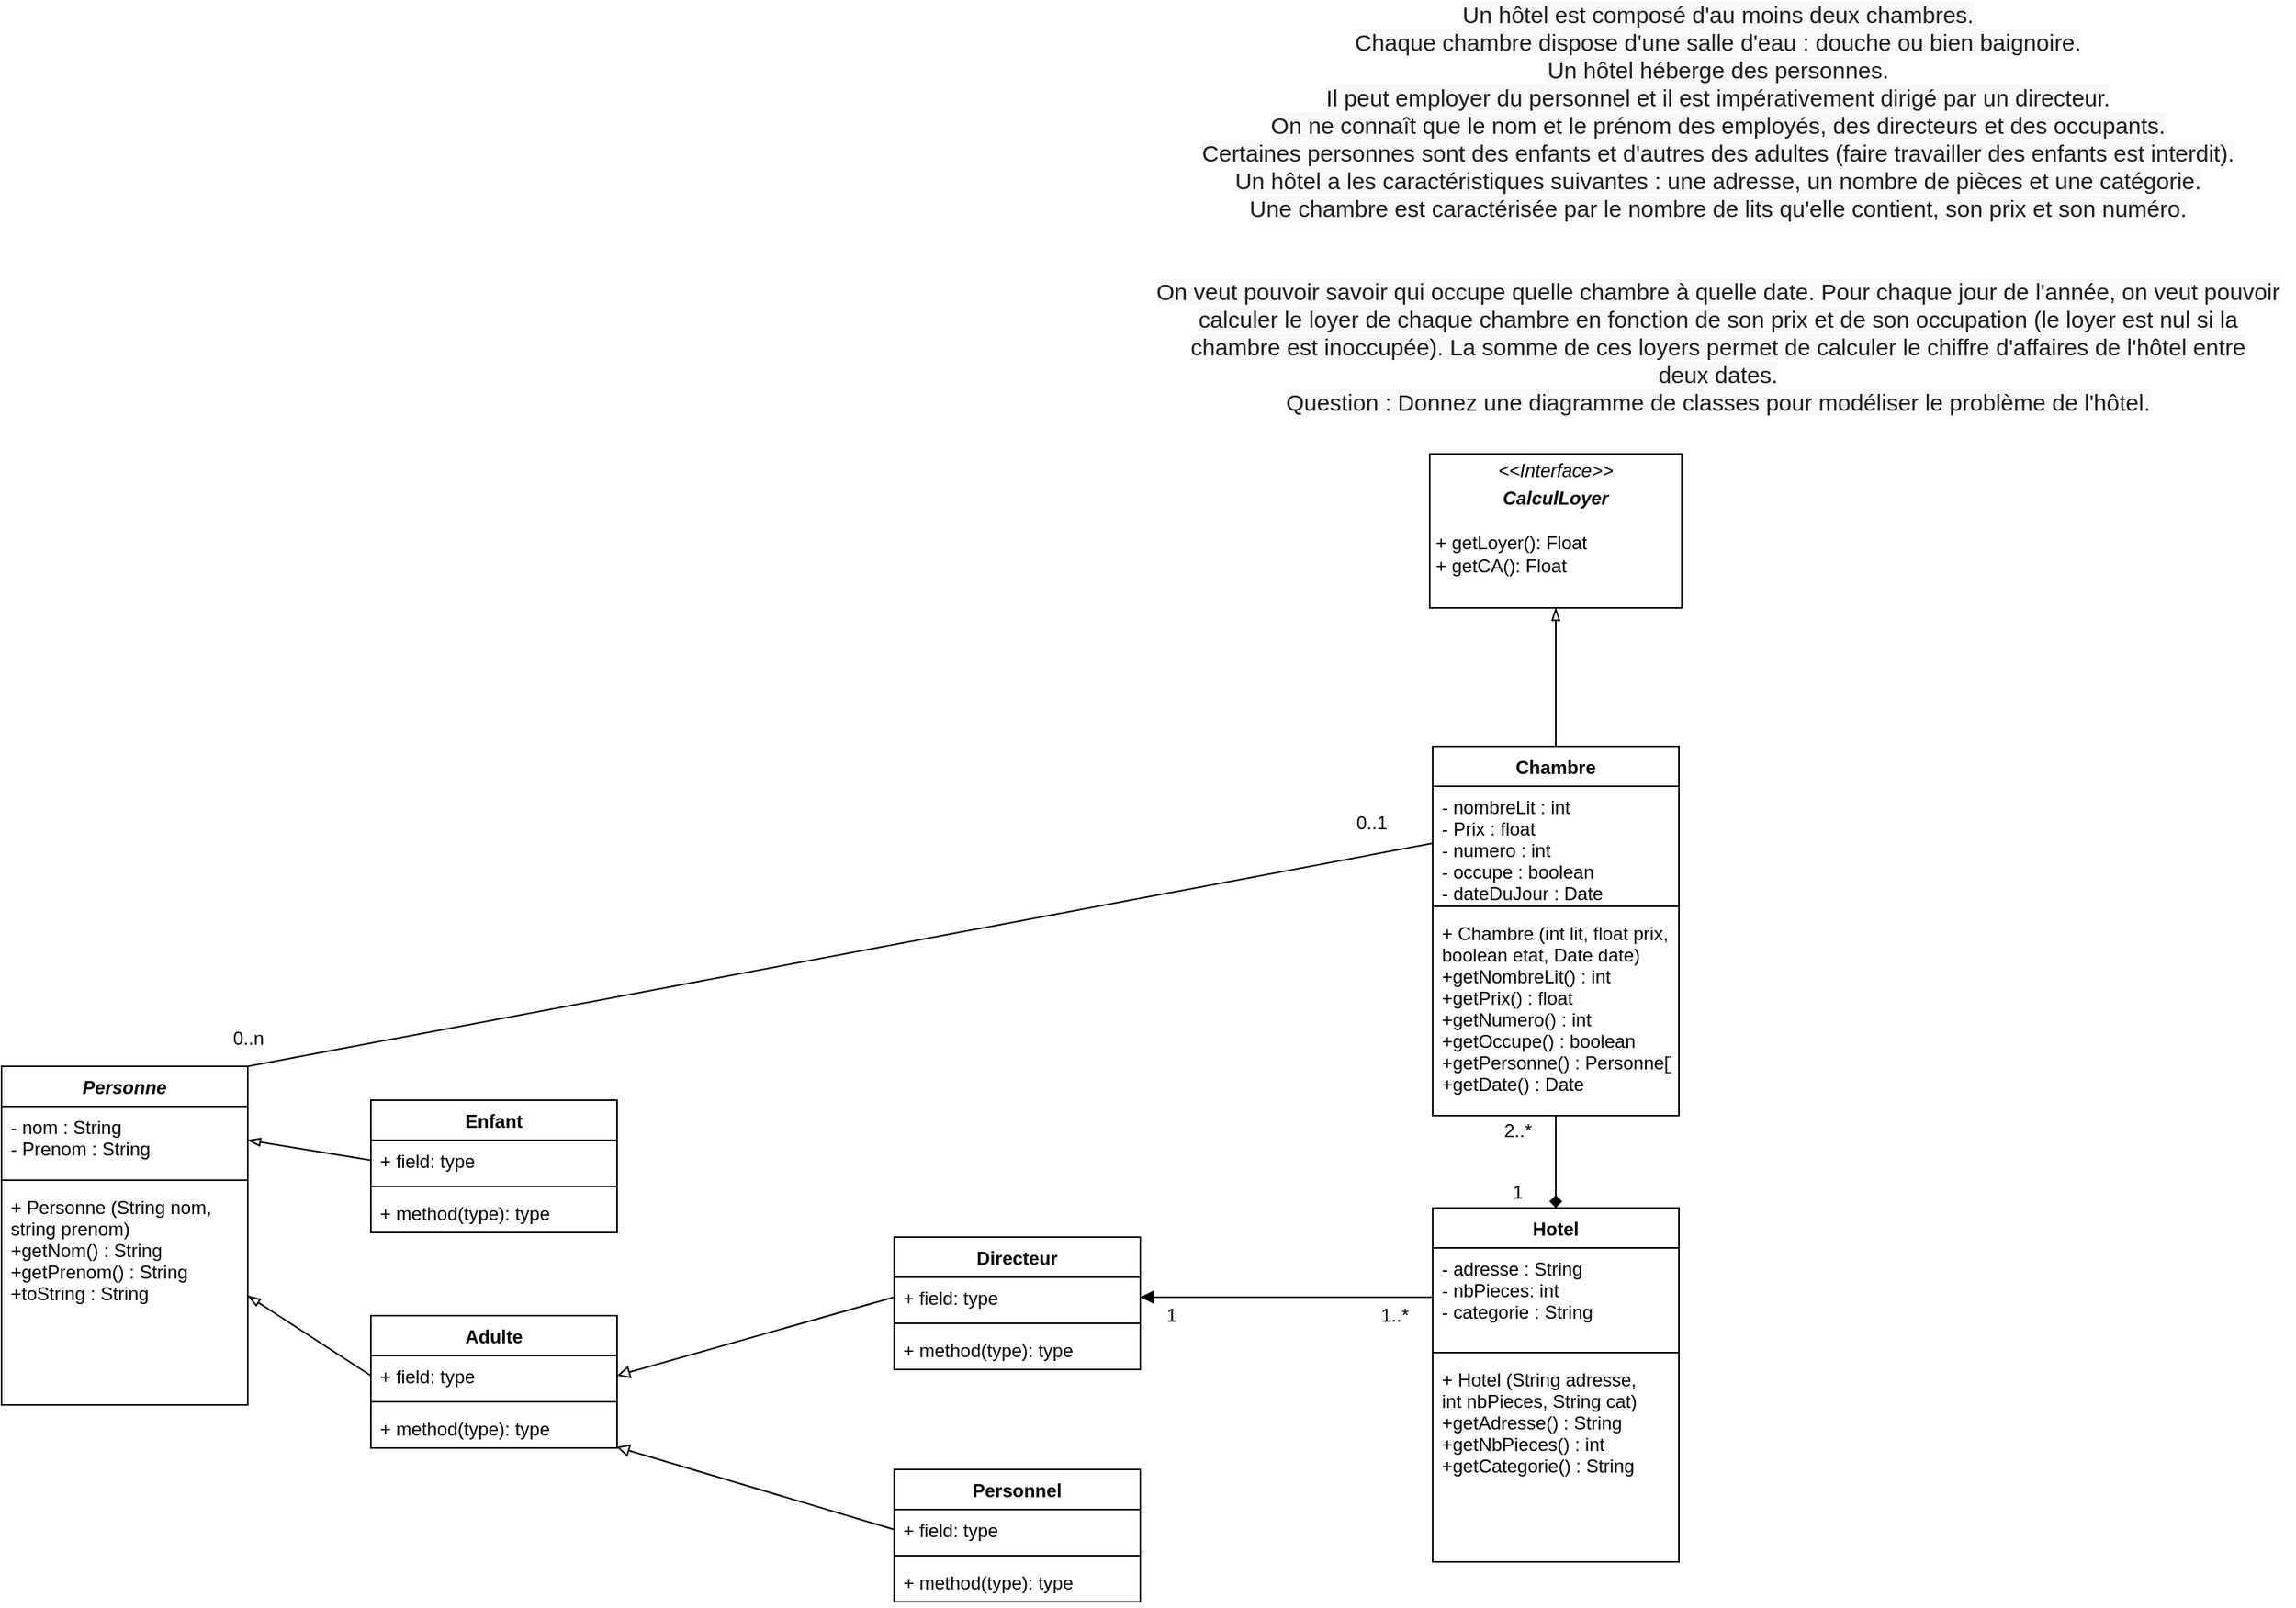 <mxfile version="13.11.0" type="github">
  <diagram id="qVAw_95SvzIH4XZqb36K" name="Page-1">
    <mxGraphModel dx="2557" dy="-1380" grid="1" gridSize="10" guides="1" tooltips="1" connect="1" arrows="1" fold="1" page="1" pageScale="1" pageWidth="827" pageHeight="1169" math="0" shadow="0">
      <root>
        <mxCell id="0" />
        <mxCell id="1" parent="0" />
        <mxCell id="4s2vEbkhP99Y_Z4xE4lT-126" value="&lt;span style=&quot;color: rgb(29 , 28 , 29) ; font-family: , &amp;#34;applelogo&amp;#34; , sans-serif ; font-size: 15px ; text-align: left ; background-color: rgb(248 , 248 , 248)&quot;&gt;Un hôtel est composé d&#39;au moins deux chambres.&lt;/span&gt;&lt;br style=&quot;box-sizing: inherit ; color: rgb(29 , 28 , 29) ; font-family: , &amp;#34;applelogo&amp;#34; , sans-serif ; font-size: 15px ; text-align: left ; background-color: rgb(248 , 248 , 248)&quot;&gt;&lt;span style=&quot;color: rgb(29 , 28 , 29) ; font-family: , &amp;#34;applelogo&amp;#34; , sans-serif ; font-size: 15px ; text-align: left ; background-color: rgb(248 , 248 , 248)&quot;&gt;Chaque chambre dispose d&#39;une salle d&#39;eau : douche ou bien baignoire.&lt;/span&gt;&lt;br style=&quot;box-sizing: inherit ; color: rgb(29 , 28 , 29) ; font-family: , &amp;#34;applelogo&amp;#34; , sans-serif ; font-size: 15px ; text-align: left ; background-color: rgb(248 , 248 , 248)&quot;&gt;&lt;span style=&quot;color: rgb(29 , 28 , 29) ; font-family: , &amp;#34;applelogo&amp;#34; , sans-serif ; font-size: 15px ; text-align: left ; background-color: rgb(248 , 248 , 248)&quot;&gt;Un hôtel héberge des personnes.&lt;/span&gt;&lt;br style=&quot;box-sizing: inherit ; color: rgb(29 , 28 , 29) ; font-family: , &amp;#34;applelogo&amp;#34; , sans-serif ; font-size: 15px ; text-align: left ; background-color: rgb(248 , 248 , 248)&quot;&gt;&lt;span style=&quot;color: rgb(29 , 28 , 29) ; font-family: , &amp;#34;applelogo&amp;#34; , sans-serif ; font-size: 15px ; text-align: left ; background-color: rgb(248 , 248 , 248)&quot;&gt;Il peut employer du personnel et il est impérativement dirigé par un directeur.&lt;/span&gt;&lt;br style=&quot;box-sizing: inherit ; color: rgb(29 , 28 , 29) ; font-family: , &amp;#34;applelogo&amp;#34; , sans-serif ; font-size: 15px ; text-align: left ; background-color: rgb(248 , 248 , 248)&quot;&gt;&lt;span style=&quot;color: rgb(29 , 28 , 29) ; font-family: , &amp;#34;applelogo&amp;#34; , sans-serif ; font-size: 15px ; text-align: left ; background-color: rgb(248 , 248 , 248)&quot;&gt;On ne connaît que le nom et le prénom des employés, des directeurs et des occupants.&lt;/span&gt;&lt;br style=&quot;box-sizing: inherit ; color: rgb(29 , 28 , 29) ; font-family: , &amp;#34;applelogo&amp;#34; , sans-serif ; font-size: 15px ; text-align: left ; background-color: rgb(248 , 248 , 248)&quot;&gt;&lt;span style=&quot;color: rgb(29 , 28 , 29) ; font-family: , &amp;#34;applelogo&amp;#34; , sans-serif ; font-size: 15px ; text-align: left ; background-color: rgb(248 , 248 , 248)&quot;&gt;Certaines personnes sont des enfants et d&#39;autres des adultes (faire travailler des enfants est interdit).&lt;/span&gt;&lt;br style=&quot;box-sizing: inherit ; color: rgb(29 , 28 , 29) ; font-family: , &amp;#34;applelogo&amp;#34; , sans-serif ; font-size: 15px ; text-align: left ; background-color: rgb(248 , 248 , 248)&quot;&gt;&lt;span style=&quot;color: rgb(29 , 28 , 29) ; font-family: , &amp;#34;applelogo&amp;#34; , sans-serif ; font-size: 15px ; text-align: left ; background-color: rgb(248 , 248 , 248)&quot;&gt;Un hôtel a les caractéristiques suivantes : une adresse, un nombre de pièces et une catégorie.&lt;/span&gt;&lt;br style=&quot;box-sizing: inherit ; color: rgb(29 , 28 , 29) ; font-family: , &amp;#34;applelogo&amp;#34; , sans-serif ; font-size: 15px ; text-align: left ; background-color: rgb(248 , 248 , 248)&quot;&gt;&lt;span style=&quot;color: rgb(29 , 28 , 29) ; font-family: , &amp;#34;applelogo&amp;#34; , sans-serif ; font-size: 15px ; text-align: left ; background-color: rgb(248 , 248 , 248)&quot;&gt;Une chambre est caractérisée par le nombre de lits qu&#39;elle contient, son prix et son numéro.&lt;/span&gt;&lt;br style=&quot;box-sizing: inherit ; color: rgb(29 , 28 , 29) ; font-family: , &amp;#34;applelogo&amp;#34; , sans-serif ; font-size: 15px ; text-align: left ; background-color: rgb(248 , 248 , 248)&quot;&gt;&lt;span style=&quot;color: rgb(29 , 28 , 29) ; font-family: , &amp;#34;applelogo&amp;#34; , sans-serif ; font-size: 15px ; text-align: left ; background-color: rgb(248 , 248 , 248)&quot;&gt;&lt;br&gt;&lt;br&gt;On veut pouvoir savoir qui occupe quelle chambre à quelle date. Pour chaque jour de l&#39;année, on veut pouvoir&lt;/span&gt;&lt;br style=&quot;box-sizing: inherit ; color: rgb(29 , 28 , 29) ; font-family: , &amp;#34;applelogo&amp;#34; , sans-serif ; font-size: 15px ; text-align: left ; background-color: rgb(248 , 248 , 248)&quot;&gt;&lt;span style=&quot;color: rgb(29 , 28 , 29) ; font-family: , &amp;#34;applelogo&amp;#34; , sans-serif ; font-size: 15px ; text-align: left ; background-color: rgb(248 , 248 , 248)&quot;&gt;calculer le loyer de chaque chambre en fonction de son prix et de son occupation (le loyer est nul si la&lt;/span&gt;&lt;br style=&quot;box-sizing: inherit ; color: rgb(29 , 28 , 29) ; font-family: , &amp;#34;applelogo&amp;#34; , sans-serif ; font-size: 15px ; text-align: left ; background-color: rgb(248 , 248 , 248)&quot;&gt;&lt;span style=&quot;color: rgb(29 , 28 , 29) ; font-family: , &amp;#34;applelogo&amp;#34; , sans-serif ; font-size: 15px ; text-align: left ; background-color: rgb(248 , 248 , 248)&quot;&gt;chambre est inoccupée). La somme de ces loyers permet de calculer le chiffre d&#39;affaires de l&#39;hôtel entre&lt;/span&gt;&lt;br style=&quot;box-sizing: inherit ; color: rgb(29 , 28 , 29) ; font-family: , &amp;#34;applelogo&amp;#34; , sans-serif ; font-size: 15px ; text-align: left ; background-color: rgb(248 , 248 , 248)&quot;&gt;&lt;span style=&quot;color: rgb(29 , 28 , 29) ; font-family: , &amp;#34;applelogo&amp;#34; , sans-serif ; font-size: 15px ; text-align: left ; background-color: rgb(248 , 248 , 248)&quot;&gt;deux dates.&lt;/span&gt;&lt;br style=&quot;box-sizing: inherit ; color: rgb(29 , 28 , 29) ; font-family: , &amp;#34;applelogo&amp;#34; , sans-serif ; font-size: 15px ; text-align: left ; background-color: rgb(248 , 248 , 248)&quot;&gt;&lt;span style=&quot;color: rgb(29 , 28 , 29) ; font-family: , &amp;#34;applelogo&amp;#34; , sans-serif ; font-size: 15px ; text-align: left ; background-color: rgb(248 , 248 , 248)&quot;&gt;Question : Donnez une diagramme de classes pour modéliser le problème de l&#39;hôtel.&lt;/span&gt;" style="text;html=1;align=center;verticalAlign=middle;resizable=0;points=[];autosize=1;" parent="1" vertex="1">
          <mxGeometry y="3265" width="750" height="230" as="geometry" />
        </mxCell>
        <mxCell id="4s2vEbkhP99Y_Z4xE4lT-136" value="Hotel" style="swimlane;fontStyle=1;align=center;verticalAlign=top;childLayout=stackLayout;horizontal=1;startSize=26;horizontalStack=0;resizeParent=1;resizeParentMax=0;resizeLast=0;collapsible=1;marginBottom=0;" parent="1" vertex="1">
          <mxGeometry x="190" y="4030" width="160" height="230" as="geometry" />
        </mxCell>
        <mxCell id="4s2vEbkhP99Y_Z4xE4lT-137" value="- adresse : String&#xa;- nbPieces: int&#xa;- categorie : String" style="text;strokeColor=none;fillColor=none;align=left;verticalAlign=top;spacingLeft=4;spacingRight=4;overflow=hidden;rotatable=0;points=[[0,0.5],[1,0.5]];portConstraint=eastwest;" parent="4s2vEbkhP99Y_Z4xE4lT-136" vertex="1">
          <mxGeometry y="26" width="160" height="64" as="geometry" />
        </mxCell>
        <mxCell id="4s2vEbkhP99Y_Z4xE4lT-138" value="" style="line;strokeWidth=1;fillColor=none;align=left;verticalAlign=middle;spacingTop=-1;spacingLeft=3;spacingRight=3;rotatable=0;labelPosition=right;points=[];portConstraint=eastwest;" parent="4s2vEbkhP99Y_Z4xE4lT-136" vertex="1">
          <mxGeometry y="90" width="160" height="8" as="geometry" />
        </mxCell>
        <mxCell id="4s2vEbkhP99Y_Z4xE4lT-139" value="+ Hotel (String adresse, &#xa;int nbPieces, String cat)&#xa;+getAdresse() : String&#xa;+getNbPieces() : int&#xa;+getCategorie() : String" style="text;strokeColor=none;fillColor=none;align=left;verticalAlign=top;spacingLeft=4;spacingRight=4;overflow=hidden;rotatable=0;points=[[0,0.5],[1,0.5]];portConstraint=eastwest;" parent="4s2vEbkhP99Y_Z4xE4lT-136" vertex="1">
          <mxGeometry y="98" width="160" height="132" as="geometry" />
        </mxCell>
        <mxCell id="4s2vEbkhP99Y_Z4xE4lT-140" value="Chambre" style="swimlane;fontStyle=1;align=center;verticalAlign=top;childLayout=stackLayout;horizontal=1;startSize=26;horizontalStack=0;resizeParent=1;resizeParentMax=0;resizeLast=0;collapsible=1;marginBottom=0;" parent="1" vertex="1">
          <mxGeometry x="190" y="3730" width="160" height="240" as="geometry" />
        </mxCell>
        <mxCell id="4s2vEbkhP99Y_Z4xE4lT-141" value="- nombreLit : int&#xa;- Prix : float&#xa;- numero : int&#xa;- occupe : boolean&#xa;- dateDuJour : Date" style="text;strokeColor=none;fillColor=none;align=left;verticalAlign=top;spacingLeft=4;spacingRight=4;overflow=hidden;rotatable=0;points=[[0,0.5],[1,0.5]];portConstraint=eastwest;" parent="4s2vEbkhP99Y_Z4xE4lT-140" vertex="1">
          <mxGeometry y="26" width="160" height="74" as="geometry" />
        </mxCell>
        <mxCell id="4s2vEbkhP99Y_Z4xE4lT-142" value="" style="line;strokeWidth=1;fillColor=none;align=left;verticalAlign=middle;spacingTop=-1;spacingLeft=3;spacingRight=3;rotatable=0;labelPosition=right;points=[];portConstraint=eastwest;" parent="4s2vEbkhP99Y_Z4xE4lT-140" vertex="1">
          <mxGeometry y="100" width="160" height="8" as="geometry" />
        </mxCell>
        <mxCell id="4s2vEbkhP99Y_Z4xE4lT-143" value="+ Chambre (int lit, float prix,&#xa;boolean etat, Date date)&#xa;+getNombreLit() : int&#xa;+getPrix() : float&#xa;+getNumero() : int&#xa;+getOccupe() : boolean&#xa;+getPersonne() : Personne[]&#xa;+getDate() : Date" style="text;strokeColor=none;fillColor=none;align=left;verticalAlign=top;spacingLeft=4;spacingRight=4;overflow=hidden;rotatable=0;points=[[0,0.5],[1,0.5]];portConstraint=eastwest;" parent="4s2vEbkhP99Y_Z4xE4lT-140" vertex="1">
          <mxGeometry y="108" width="160" height="132" as="geometry" />
        </mxCell>
        <mxCell id="4s2vEbkhP99Y_Z4xE4lT-144" value="Personne" style="swimlane;fontStyle=3;align=center;verticalAlign=top;childLayout=stackLayout;horizontal=1;startSize=26;horizontalStack=0;resizeParent=1;resizeParentMax=0;resizeLast=0;collapsible=1;marginBottom=0;" parent="1" vertex="1">
          <mxGeometry x="-740" y="3938" width="160" height="220" as="geometry" />
        </mxCell>
        <mxCell id="4s2vEbkhP99Y_Z4xE4lT-145" value="- nom : String&#xa;- Prenom : String" style="text;strokeColor=none;fillColor=none;align=left;verticalAlign=top;spacingLeft=4;spacingRight=4;overflow=hidden;rotatable=0;points=[[0,0.5],[1,0.5]];portConstraint=eastwest;" parent="4s2vEbkhP99Y_Z4xE4lT-144" vertex="1">
          <mxGeometry y="26" width="160" height="44" as="geometry" />
        </mxCell>
        <mxCell id="4s2vEbkhP99Y_Z4xE4lT-146" value="" style="line;strokeWidth=1;fillColor=none;align=left;verticalAlign=middle;spacingTop=-1;spacingLeft=3;spacingRight=3;rotatable=0;labelPosition=right;points=[];portConstraint=eastwest;" parent="4s2vEbkhP99Y_Z4xE4lT-144" vertex="1">
          <mxGeometry y="70" width="160" height="8" as="geometry" />
        </mxCell>
        <mxCell id="4s2vEbkhP99Y_Z4xE4lT-147" value="+ Personne (String nom, &#xa;string prenom)&#xa;+getNom() : String&#xa;+getPrenom() : String&#xa;+toString : String" style="text;strokeColor=none;fillColor=none;align=left;verticalAlign=top;spacingLeft=4;spacingRight=4;overflow=hidden;rotatable=0;points=[[0,0.5],[1,0.5]];portConstraint=eastwest;" parent="4s2vEbkhP99Y_Z4xE4lT-144" vertex="1">
          <mxGeometry y="78" width="160" height="142" as="geometry" />
        </mxCell>
        <mxCell id="4s2vEbkhP99Y_Z4xE4lT-148" value="Personnel" style="swimlane;fontStyle=1;align=center;verticalAlign=top;childLayout=stackLayout;horizontal=1;startSize=26;horizontalStack=0;resizeParent=1;resizeParentMax=0;resizeLast=0;collapsible=1;marginBottom=0;" parent="1" vertex="1">
          <mxGeometry x="-160" y="4200" width="160" height="86" as="geometry" />
        </mxCell>
        <mxCell id="4s2vEbkhP99Y_Z4xE4lT-149" value="+ field: type" style="text;strokeColor=none;fillColor=none;align=left;verticalAlign=top;spacingLeft=4;spacingRight=4;overflow=hidden;rotatable=0;points=[[0,0.5],[1,0.5]];portConstraint=eastwest;" parent="4s2vEbkhP99Y_Z4xE4lT-148" vertex="1">
          <mxGeometry y="26" width="160" height="26" as="geometry" />
        </mxCell>
        <mxCell id="4s2vEbkhP99Y_Z4xE4lT-150" value="" style="line;strokeWidth=1;fillColor=none;align=left;verticalAlign=middle;spacingTop=-1;spacingLeft=3;spacingRight=3;rotatable=0;labelPosition=right;points=[];portConstraint=eastwest;" parent="4s2vEbkhP99Y_Z4xE4lT-148" vertex="1">
          <mxGeometry y="52" width="160" height="8" as="geometry" />
        </mxCell>
        <mxCell id="4s2vEbkhP99Y_Z4xE4lT-151" value="+ method(type): type" style="text;strokeColor=none;fillColor=none;align=left;verticalAlign=top;spacingLeft=4;spacingRight=4;overflow=hidden;rotatable=0;points=[[0,0.5],[1,0.5]];portConstraint=eastwest;" parent="4s2vEbkhP99Y_Z4xE4lT-148" vertex="1">
          <mxGeometry y="60" width="160" height="26" as="geometry" />
        </mxCell>
        <mxCell id="4s2vEbkhP99Y_Z4xE4lT-152" value="Directeur" style="swimlane;fontStyle=1;align=center;verticalAlign=top;childLayout=stackLayout;horizontal=1;startSize=26;horizontalStack=0;resizeParent=1;resizeParentMax=0;resizeLast=0;collapsible=1;marginBottom=0;" parent="1" vertex="1">
          <mxGeometry x="-160" y="4049" width="160" height="86" as="geometry" />
        </mxCell>
        <mxCell id="4s2vEbkhP99Y_Z4xE4lT-153" value="+ field: type" style="text;strokeColor=none;fillColor=none;align=left;verticalAlign=top;spacingLeft=4;spacingRight=4;overflow=hidden;rotatable=0;points=[[0,0.5],[1,0.5]];portConstraint=eastwest;" parent="4s2vEbkhP99Y_Z4xE4lT-152" vertex="1">
          <mxGeometry y="26" width="160" height="26" as="geometry" />
        </mxCell>
        <mxCell id="4s2vEbkhP99Y_Z4xE4lT-154" value="" style="line;strokeWidth=1;fillColor=none;align=left;verticalAlign=middle;spacingTop=-1;spacingLeft=3;spacingRight=3;rotatable=0;labelPosition=right;points=[];portConstraint=eastwest;" parent="4s2vEbkhP99Y_Z4xE4lT-152" vertex="1">
          <mxGeometry y="52" width="160" height="8" as="geometry" />
        </mxCell>
        <mxCell id="4s2vEbkhP99Y_Z4xE4lT-155" value="+ method(type): type" style="text;strokeColor=none;fillColor=none;align=left;verticalAlign=top;spacingLeft=4;spacingRight=4;overflow=hidden;rotatable=0;points=[[0,0.5],[1,0.5]];portConstraint=eastwest;" parent="4s2vEbkhP99Y_Z4xE4lT-152" vertex="1">
          <mxGeometry y="60" width="160" height="26" as="geometry" />
        </mxCell>
        <mxCell id="4s2vEbkhP99Y_Z4xE4lT-161" value="Adulte" style="swimlane;fontStyle=1;align=center;verticalAlign=top;childLayout=stackLayout;horizontal=1;startSize=26;horizontalStack=0;resizeParent=1;resizeParentMax=0;resizeLast=0;collapsible=1;marginBottom=0;" parent="1" vertex="1">
          <mxGeometry x="-500" y="4100" width="160" height="86" as="geometry" />
        </mxCell>
        <mxCell id="4s2vEbkhP99Y_Z4xE4lT-162" value="+ field: type" style="text;strokeColor=none;fillColor=none;align=left;verticalAlign=top;spacingLeft=4;spacingRight=4;overflow=hidden;rotatable=0;points=[[0,0.5],[1,0.5]];portConstraint=eastwest;" parent="4s2vEbkhP99Y_Z4xE4lT-161" vertex="1">
          <mxGeometry y="26" width="160" height="26" as="geometry" />
        </mxCell>
        <mxCell id="4s2vEbkhP99Y_Z4xE4lT-163" value="" style="line;strokeWidth=1;fillColor=none;align=left;verticalAlign=middle;spacingTop=-1;spacingLeft=3;spacingRight=3;rotatable=0;labelPosition=right;points=[];portConstraint=eastwest;" parent="4s2vEbkhP99Y_Z4xE4lT-161" vertex="1">
          <mxGeometry y="52" width="160" height="8" as="geometry" />
        </mxCell>
        <mxCell id="4s2vEbkhP99Y_Z4xE4lT-164" value="+ method(type): type" style="text;strokeColor=none;fillColor=none;align=left;verticalAlign=top;spacingLeft=4;spacingRight=4;overflow=hidden;rotatable=0;points=[[0,0.5],[1,0.5]];portConstraint=eastwest;" parent="4s2vEbkhP99Y_Z4xE4lT-161" vertex="1">
          <mxGeometry y="60" width="160" height="26" as="geometry" />
        </mxCell>
        <mxCell id="4s2vEbkhP99Y_Z4xE4lT-165" value="Enfant" style="swimlane;fontStyle=1;align=center;verticalAlign=top;childLayout=stackLayout;horizontal=1;startSize=26;horizontalStack=0;resizeParent=1;resizeParentMax=0;resizeLast=0;collapsible=1;marginBottom=0;" parent="1" vertex="1">
          <mxGeometry x="-500" y="3960" width="160" height="86" as="geometry" />
        </mxCell>
        <mxCell id="4s2vEbkhP99Y_Z4xE4lT-166" value="+ field: type" style="text;strokeColor=none;fillColor=none;align=left;verticalAlign=top;spacingLeft=4;spacingRight=4;overflow=hidden;rotatable=0;points=[[0,0.5],[1,0.5]];portConstraint=eastwest;" parent="4s2vEbkhP99Y_Z4xE4lT-165" vertex="1">
          <mxGeometry y="26" width="160" height="26" as="geometry" />
        </mxCell>
        <mxCell id="4s2vEbkhP99Y_Z4xE4lT-167" value="" style="line;strokeWidth=1;fillColor=none;align=left;verticalAlign=middle;spacingTop=-1;spacingLeft=3;spacingRight=3;rotatable=0;labelPosition=right;points=[];portConstraint=eastwest;" parent="4s2vEbkhP99Y_Z4xE4lT-165" vertex="1">
          <mxGeometry y="52" width="160" height="8" as="geometry" />
        </mxCell>
        <mxCell id="4s2vEbkhP99Y_Z4xE4lT-168" value="+ method(type): type" style="text;strokeColor=none;fillColor=none;align=left;verticalAlign=top;spacingLeft=4;spacingRight=4;overflow=hidden;rotatable=0;points=[[0,0.5],[1,0.5]];portConstraint=eastwest;" parent="4s2vEbkhP99Y_Z4xE4lT-165" vertex="1">
          <mxGeometry y="60" width="160" height="26" as="geometry" />
        </mxCell>
        <mxCell id="4s2vEbkhP99Y_Z4xE4lT-173" value="" style="endArrow=none;html=1;startArrow=blockThin;startFill=0;entryX=0;entryY=0.5;entryDx=0;entryDy=0;exitX=1;exitY=0.5;exitDx=0;exitDy=0;" parent="1" source="4s2vEbkhP99Y_Z4xE4lT-145" target="4s2vEbkhP99Y_Z4xE4lT-166" edge="1">
          <mxGeometry width="50" height="50" relative="1" as="geometry">
            <mxPoint x="-550" y="4010" as="sourcePoint" />
            <mxPoint x="-30" y="3910" as="targetPoint" />
          </mxGeometry>
        </mxCell>
        <mxCell id="4s2vEbkhP99Y_Z4xE4lT-174" value="" style="endArrow=none;html=1;startArrow=blockThin;startFill=0;exitX=1;exitY=0.5;exitDx=0;exitDy=0;entryX=0;entryY=0.5;entryDx=0;entryDy=0;" parent="1" source="4s2vEbkhP99Y_Z4xE4lT-147" target="4s2vEbkhP99Y_Z4xE4lT-162" edge="1">
          <mxGeometry width="50" height="50" relative="1" as="geometry">
            <mxPoint x="-570" y="3996" as="sourcePoint" />
            <mxPoint x="-490" y="3949" as="targetPoint" />
          </mxGeometry>
        </mxCell>
        <mxCell id="4s2vEbkhP99Y_Z4xE4lT-177" value="" style="endArrow=block;html=1;endFill=0;entryX=1;entryY=0.5;entryDx=0;entryDy=0;exitX=0;exitY=0.5;exitDx=0;exitDy=0;" parent="1" source="4s2vEbkhP99Y_Z4xE4lT-153" target="4s2vEbkhP99Y_Z4xE4lT-162" edge="1">
          <mxGeometry width="50" height="50" relative="1" as="geometry">
            <mxPoint x="-200" y="4060" as="sourcePoint" />
            <mxPoint x="-320" y="3959" as="targetPoint" />
          </mxGeometry>
        </mxCell>
        <mxCell id="4s2vEbkhP99Y_Z4xE4lT-178" value="" style="endArrow=block;html=1;endFill=0;entryX=0.998;entryY=0.974;entryDx=0;entryDy=0;exitX=0;exitY=0.5;exitDx=0;exitDy=0;entryPerimeter=0;" parent="1" source="4s2vEbkhP99Y_Z4xE4lT-149" target="4s2vEbkhP99Y_Z4xE4lT-164" edge="1">
          <mxGeometry width="50" height="50" relative="1" as="geometry">
            <mxPoint x="-130" y="3969" as="sourcePoint" />
            <mxPoint x="-310" y="3969" as="targetPoint" />
          </mxGeometry>
        </mxCell>
        <mxCell id="4s2vEbkhP99Y_Z4xE4lT-179" value="" style="endArrow=diamond;html=1;endFill=1;entryX=0.5;entryY=0;entryDx=0;entryDy=0;" parent="1" source="4s2vEbkhP99Y_Z4xE4lT-143" target="4s2vEbkhP99Y_Z4xE4lT-136" edge="1">
          <mxGeometry width="50" height="50" relative="1" as="geometry">
            <mxPoint x="320" y="4000" as="sourcePoint" />
            <mxPoint x="350" y="4010" as="targetPoint" />
          </mxGeometry>
        </mxCell>
        <mxCell id="4s2vEbkhP99Y_Z4xE4lT-182" value="" style="endArrow=none;html=1;entryX=0;entryY=0.5;entryDx=0;entryDy=0;exitX=1;exitY=0.5;exitDx=0;exitDy=0;startArrow=block;startFill=1;" parent="1" source="4s2vEbkhP99Y_Z4xE4lT-153" target="4s2vEbkhP99Y_Z4xE4lT-137" edge="1">
          <mxGeometry width="50" height="50" relative="1" as="geometry">
            <mxPoint x="-80" y="3820" as="sourcePoint" />
            <mxPoint x="-30" y="3770" as="targetPoint" />
          </mxGeometry>
        </mxCell>
        <mxCell id="4s2vEbkhP99Y_Z4xE4lT-183" value="1" style="text;html=1;align=center;verticalAlign=middle;resizable=0;points=[];autosize=1;" parent="1" vertex="1">
          <mxGeometry x="10" y="4090" width="20" height="20" as="geometry" />
        </mxCell>
        <mxCell id="4s2vEbkhP99Y_Z4xE4lT-184" value="1..*" style="text;html=1;align=center;verticalAlign=middle;resizable=0;points=[];autosize=1;" parent="1" vertex="1">
          <mxGeometry x="150" y="4090" width="30" height="20" as="geometry" />
        </mxCell>
        <mxCell id="4s2vEbkhP99Y_Z4xE4lT-186" value="2..*" style="text;html=1;align=center;verticalAlign=middle;resizable=0;points=[];autosize=1;" parent="1" vertex="1">
          <mxGeometry x="230" y="3970" width="30" height="20" as="geometry" />
        </mxCell>
        <mxCell id="4s2vEbkhP99Y_Z4xE4lT-187" value="1" style="text;html=1;align=center;verticalAlign=middle;resizable=0;points=[];autosize=1;" parent="1" vertex="1">
          <mxGeometry x="235" y="4010" width="20" height="20" as="geometry" />
        </mxCell>
        <mxCell id="4s2vEbkhP99Y_Z4xE4lT-189" value="0..n" style="text;html=1;align=center;verticalAlign=middle;resizable=0;points=[];autosize=1;" parent="1" vertex="1">
          <mxGeometry x="-600" y="3910" width="40" height="20" as="geometry" />
        </mxCell>
        <mxCell id="4s2vEbkhP99Y_Z4xE4lT-190" value="0..1" style="text;html=1;align=center;verticalAlign=middle;resizable=0;points=[];autosize=1;" parent="1" vertex="1">
          <mxGeometry x="130" y="3770" width="40" height="20" as="geometry" />
        </mxCell>
        <mxCell id="4s2vEbkhP99Y_Z4xE4lT-196" value="" style="endArrow=none;html=1;entryX=0;entryY=0.5;entryDx=0;entryDy=0;exitX=1;exitY=0;exitDx=0;exitDy=0;" parent="1" source="4s2vEbkhP99Y_Z4xE4lT-144" target="4s2vEbkhP99Y_Z4xE4lT-141" edge="1">
          <mxGeometry width="50" height="50" relative="1" as="geometry">
            <mxPoint x="-580" y="3938" as="sourcePoint" />
            <mxPoint x="-165" y="3855" as="targetPoint" />
          </mxGeometry>
        </mxCell>
        <mxCell id="4s2vEbkhP99Y_Z4xE4lT-199" value="&lt;p style=&quot;margin: 0px ; margin-top: 4px ; text-align: center&quot;&gt;&lt;i&gt;&amp;lt;&amp;lt;Interface&amp;gt;&amp;gt;&lt;/i&gt;&lt;/p&gt;&lt;p style=&quot;margin: 0px ; margin-top: 4px ; text-align: center&quot;&gt;&lt;i&gt;&lt;b&gt;CalculLoyer&lt;/b&gt;&lt;/i&gt;&lt;br&gt;&lt;/p&gt;&lt;p style=&quot;margin: 0px ; margin-left: 4px&quot;&gt;&lt;/p&gt;&lt;p style=&quot;margin: 0px ; margin-left: 4px&quot;&gt;&lt;br&gt;&lt;/p&gt;&lt;p style=&quot;margin: 0px ; margin-left: 4px&quot;&gt;+ getLoyer(): Float&lt;br&gt;+ getCA(): Float&lt;br&gt;&lt;/p&gt;" style="verticalAlign=top;align=left;overflow=fill;fontSize=12;fontFamily=Helvetica;html=1;" parent="1" vertex="1">
          <mxGeometry x="188.13" y="3540" width="163.75" height="100" as="geometry" />
        </mxCell>
        <mxCell id="4s2vEbkhP99Y_Z4xE4lT-200" value="" style="endArrow=none;html=1;startArrow=blockThin;startFill=0;entryX=0.5;entryY=0;entryDx=0;entryDy=0;exitX=0.5;exitY=1;exitDx=0;exitDy=0;" parent="1" source="4s2vEbkhP99Y_Z4xE4lT-199" target="4s2vEbkhP99Y_Z4xE4lT-140" edge="1">
          <mxGeometry width="50" height="50" relative="1" as="geometry">
            <mxPoint x="-570" y="3996" as="sourcePoint" />
            <mxPoint x="-490" y="4009" as="targetPoint" />
          </mxGeometry>
        </mxCell>
      </root>
    </mxGraphModel>
  </diagram>
</mxfile>
